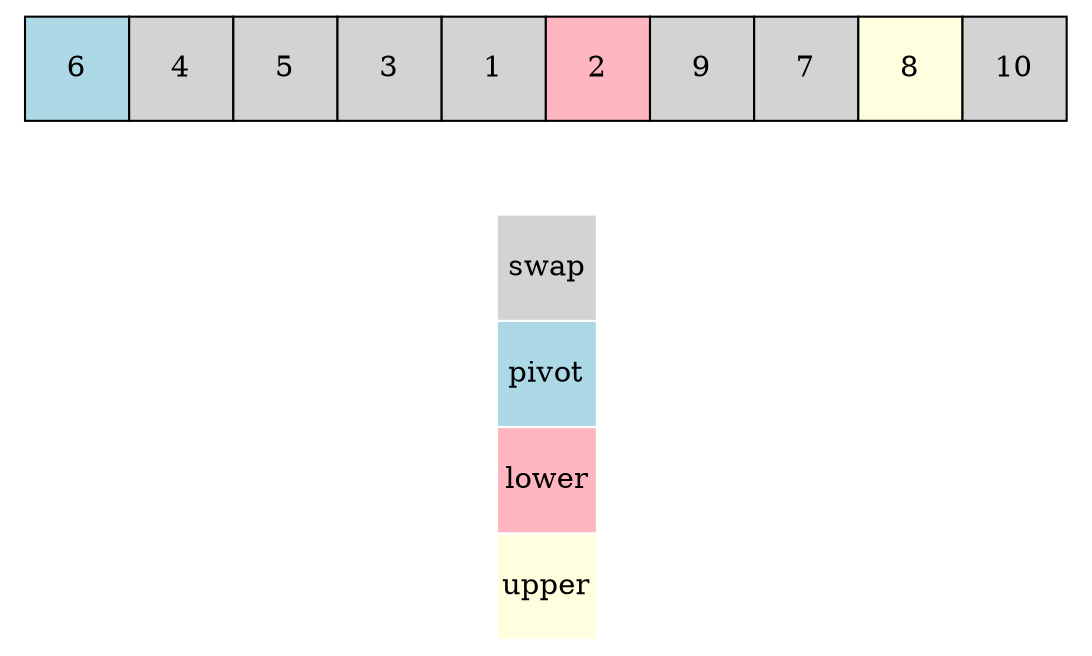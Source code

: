 digraph G
{
    node1
        [
        shape = none
            label = <<table border="0" cellspacing="0">
            <tr>
            <td port="arr0" width="50" height="50" bgcolor="lightblue" border="1">6</td>
            <td port="arr1" width="50" height="50" bgcolor="lightgray" border="1">4</td>
            <td port="arr2" width="50" height="50" bgcolor="lightgray" border="1">5</td>
            <td port="arr3" width="50" height="50" bgcolor="lightgray" border="1">3</td>
            <td port="arr4" width="50" height="50" bgcolor="lightgray" border="1">1</td>
            <td port="arr5" width="50" height="50" bgcolor="lightpink" border="1">2</td>
            <td port="arr6" width="50" height="50" bgcolor="lightgray" border="1">9</td>
            <td port="arr7" width="50" height="50" bgcolor="lightgray" border="1">7</td>
            <td port="arr8" width="50" height="50" bgcolor="lightyellow" border="1">8</td>
            <td port="arr9" width="50" height="50" bgcolor="lightgray" border="1">10</td>
            </tr>
            </table>>
        ]
    node2
    [
        shape = none
            label = <<table border="0" cellspacing="1">
            <tr><td port="code1" height="50" bgcolor="lightgray">swap</td></tr>
            <tr><td port="code2" height="50" bgcolor="lightblue">pivot</td></tr>
            <tr><td port="code3" height="50" bgcolor="lightpink">lower</td></tr>
            <tr><td port="code4" height="50" bgcolor="lightyellow">upper</td></tr>
            </table>>
    ]
    edge[style=invis]
    subgraph sb1 {peripheries=0 node1 -> node2}
}
